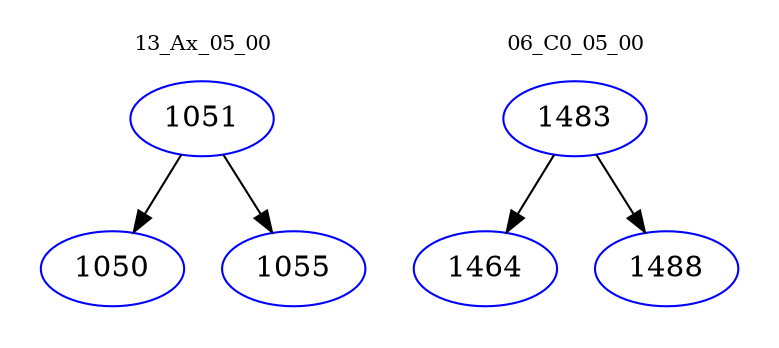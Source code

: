 digraph{
subgraph cluster_0 {
color = white
label = "13_Ax_05_00";
fontsize=10;
T0_1051 [label="1051", color="blue"]
T0_1051 -> T0_1050 [color="black"]
T0_1050 [label="1050", color="blue"]
T0_1051 -> T0_1055 [color="black"]
T0_1055 [label="1055", color="blue"]
}
subgraph cluster_1 {
color = white
label = "06_C0_05_00";
fontsize=10;
T1_1483 [label="1483", color="blue"]
T1_1483 -> T1_1464 [color="black"]
T1_1464 [label="1464", color="blue"]
T1_1483 -> T1_1488 [color="black"]
T1_1488 [label="1488", color="blue"]
}
}
